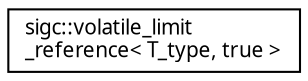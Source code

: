 digraph "Graphical Class Hierarchy"
{
  edge [fontname="Sans",fontsize="10",labelfontname="Sans",labelfontsize="10"];
  node [fontname="Sans",fontsize="10",shape=record];
  rankdir="LR";
  Node1 [label="sigc::volatile_limit\l_reference\< T_type, true \>",height=0.2,width=0.4,color="black", fillcolor="white", style="filled",URL="$classsigc_1_1volatile__limit__reference_3_01T__type_00_01true_01_4.html",tooltip="volatile_limit_reference object for a class that derives from trackable."];
}
